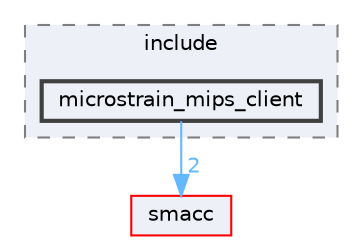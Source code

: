 digraph "smacc_client_library/microstrain_mips_client/include/microstrain_mips_client"
{
 // LATEX_PDF_SIZE
  bgcolor="transparent";
  edge [fontname=Helvetica,fontsize=10,labelfontname=Helvetica,labelfontsize=10];
  node [fontname=Helvetica,fontsize=10,shape=box,height=0.2,width=0.4];
  compound=true
  subgraph clusterdir_8a8a49f061e56144ab95f147885a8797 {
    graph [ bgcolor="#edf0f7", pencolor="grey50", label="include", fontname=Helvetica,fontsize=10 style="filled,dashed", URL="dir_8a8a49f061e56144ab95f147885a8797.html",tooltip=""]
  dir_d5fd1dff92e177927def3cb340f2d5ca [label="microstrain_mips_client", fillcolor="#edf0f7", color="grey25", style="filled,bold", URL="dir_d5fd1dff92e177927def3cb340f2d5ca.html",tooltip=""];
  }
  dir_6e3e4532ae0db906acb0c92fce514b9e [label="smacc", fillcolor="#edf0f7", color="red", style="filled", URL="dir_6e3e4532ae0db906acb0c92fce514b9e.html",tooltip=""];
  dir_d5fd1dff92e177927def3cb340f2d5ca->dir_6e3e4532ae0db906acb0c92fce514b9e [headlabel="2", labeldistance=1.5 headhref="dir_000064_000090.html" color="steelblue1" fontcolor="steelblue1"];
}
